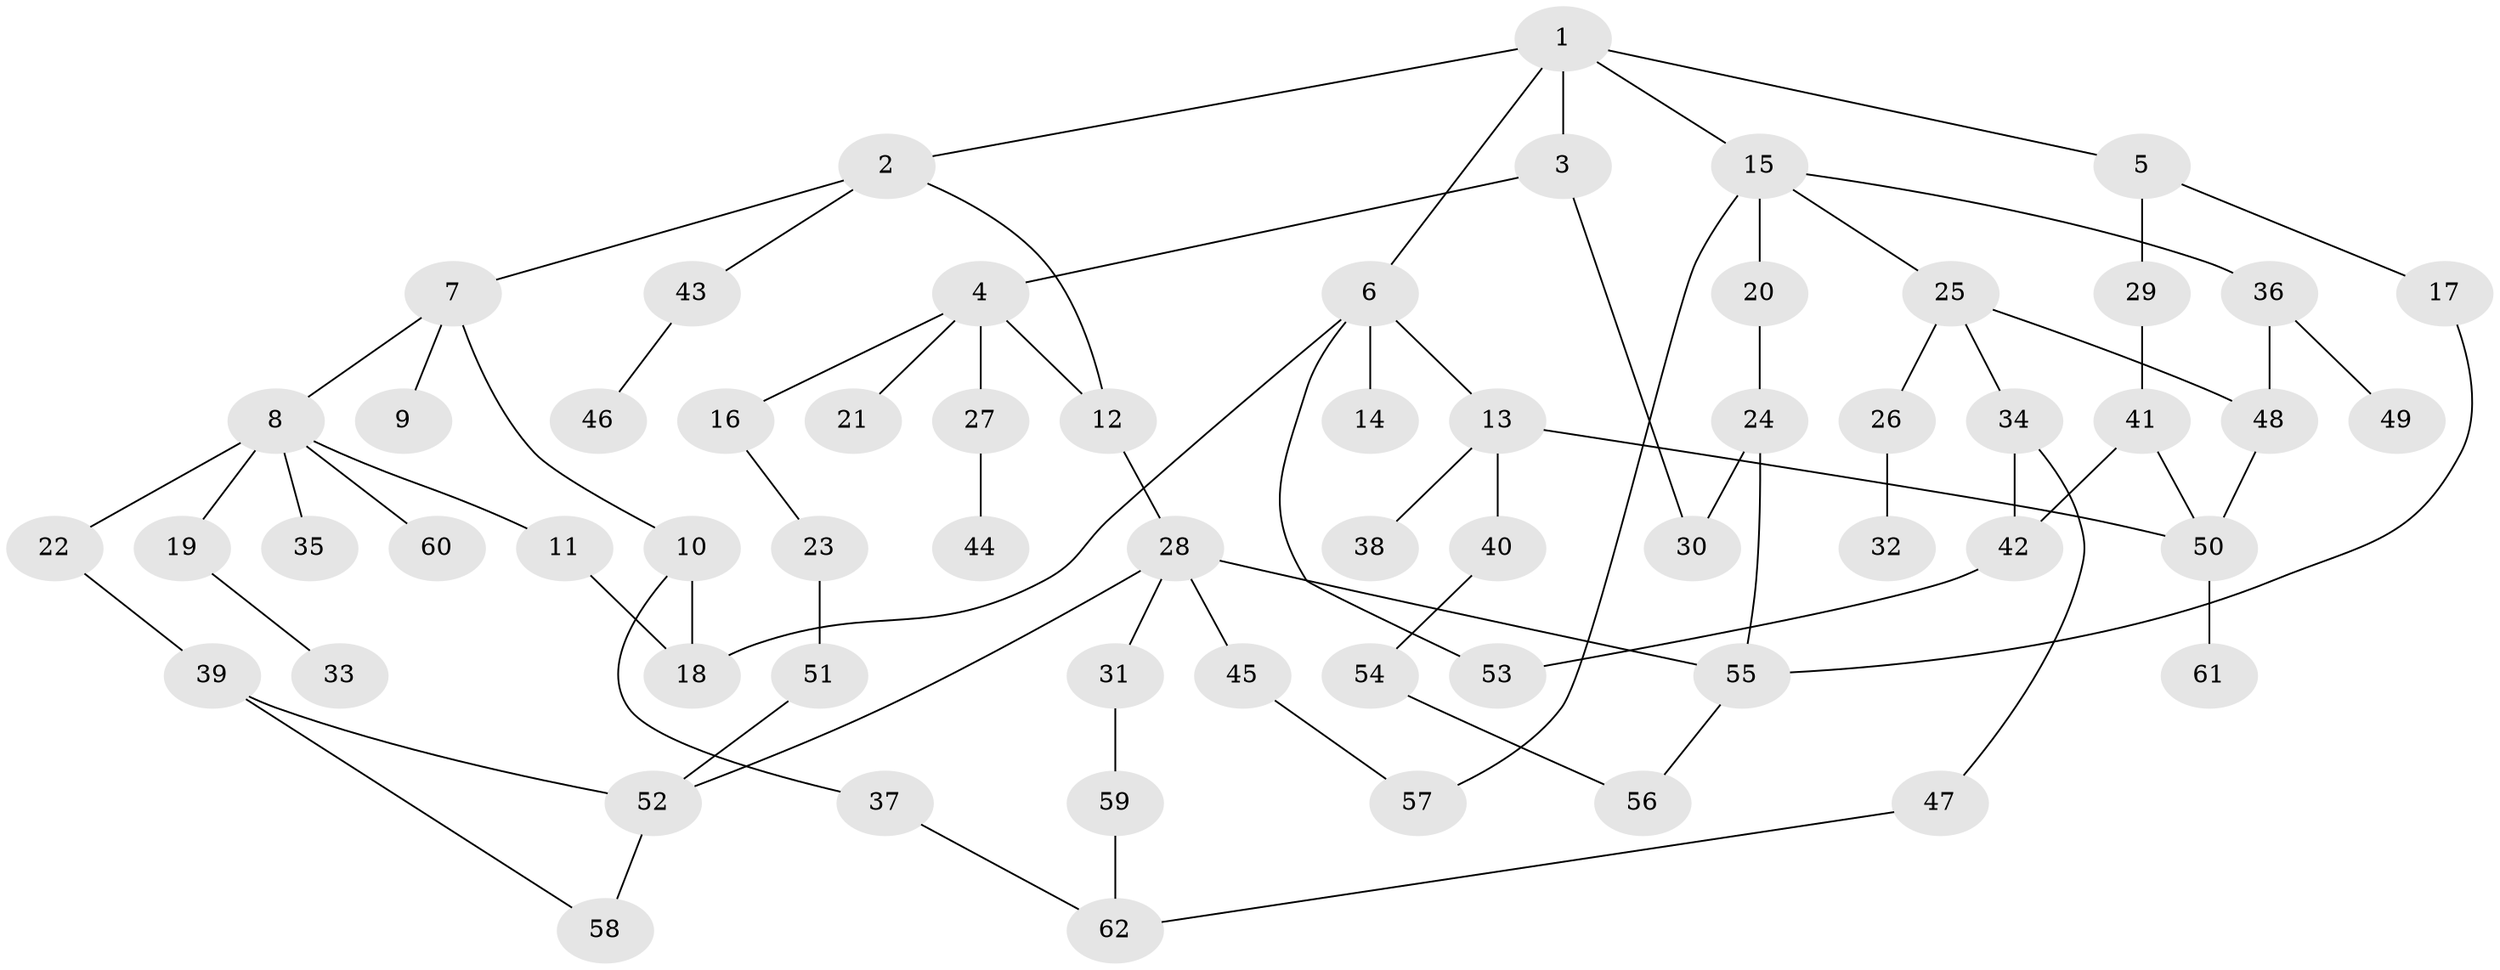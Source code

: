 // Generated by graph-tools (version 1.1) at 2025/13/03/09/25 04:13:30]
// undirected, 62 vertices, 79 edges
graph export_dot {
graph [start="1"]
  node [color=gray90,style=filled];
  1;
  2;
  3;
  4;
  5;
  6;
  7;
  8;
  9;
  10;
  11;
  12;
  13;
  14;
  15;
  16;
  17;
  18;
  19;
  20;
  21;
  22;
  23;
  24;
  25;
  26;
  27;
  28;
  29;
  30;
  31;
  32;
  33;
  34;
  35;
  36;
  37;
  38;
  39;
  40;
  41;
  42;
  43;
  44;
  45;
  46;
  47;
  48;
  49;
  50;
  51;
  52;
  53;
  54;
  55;
  56;
  57;
  58;
  59;
  60;
  61;
  62;
  1 -- 2;
  1 -- 3;
  1 -- 5;
  1 -- 6;
  1 -- 15;
  2 -- 7;
  2 -- 12;
  2 -- 43;
  3 -- 4;
  3 -- 30;
  4 -- 16;
  4 -- 21;
  4 -- 27;
  4 -- 12;
  5 -- 17;
  5 -- 29;
  6 -- 13;
  6 -- 14;
  6 -- 18;
  6 -- 53;
  7 -- 8;
  7 -- 9;
  7 -- 10;
  8 -- 11;
  8 -- 19;
  8 -- 22;
  8 -- 35;
  8 -- 60;
  10 -- 37;
  10 -- 18;
  11 -- 18;
  12 -- 28;
  13 -- 38;
  13 -- 40;
  13 -- 50;
  15 -- 20;
  15 -- 25;
  15 -- 36;
  15 -- 57;
  16 -- 23;
  17 -- 55;
  19 -- 33;
  20 -- 24;
  22 -- 39;
  23 -- 51;
  24 -- 55;
  24 -- 30;
  25 -- 26;
  25 -- 34;
  25 -- 48;
  26 -- 32;
  27 -- 44;
  28 -- 31;
  28 -- 45;
  28 -- 52;
  28 -- 55;
  29 -- 41;
  31 -- 59;
  34 -- 47;
  34 -- 42;
  36 -- 48;
  36 -- 49;
  37 -- 62;
  39 -- 58;
  39 -- 52;
  40 -- 54;
  41 -- 42;
  41 -- 50;
  42 -- 53;
  43 -- 46;
  45 -- 57;
  47 -- 62;
  48 -- 50;
  50 -- 61;
  51 -- 52;
  52 -- 58;
  54 -- 56;
  55 -- 56;
  59 -- 62;
}
